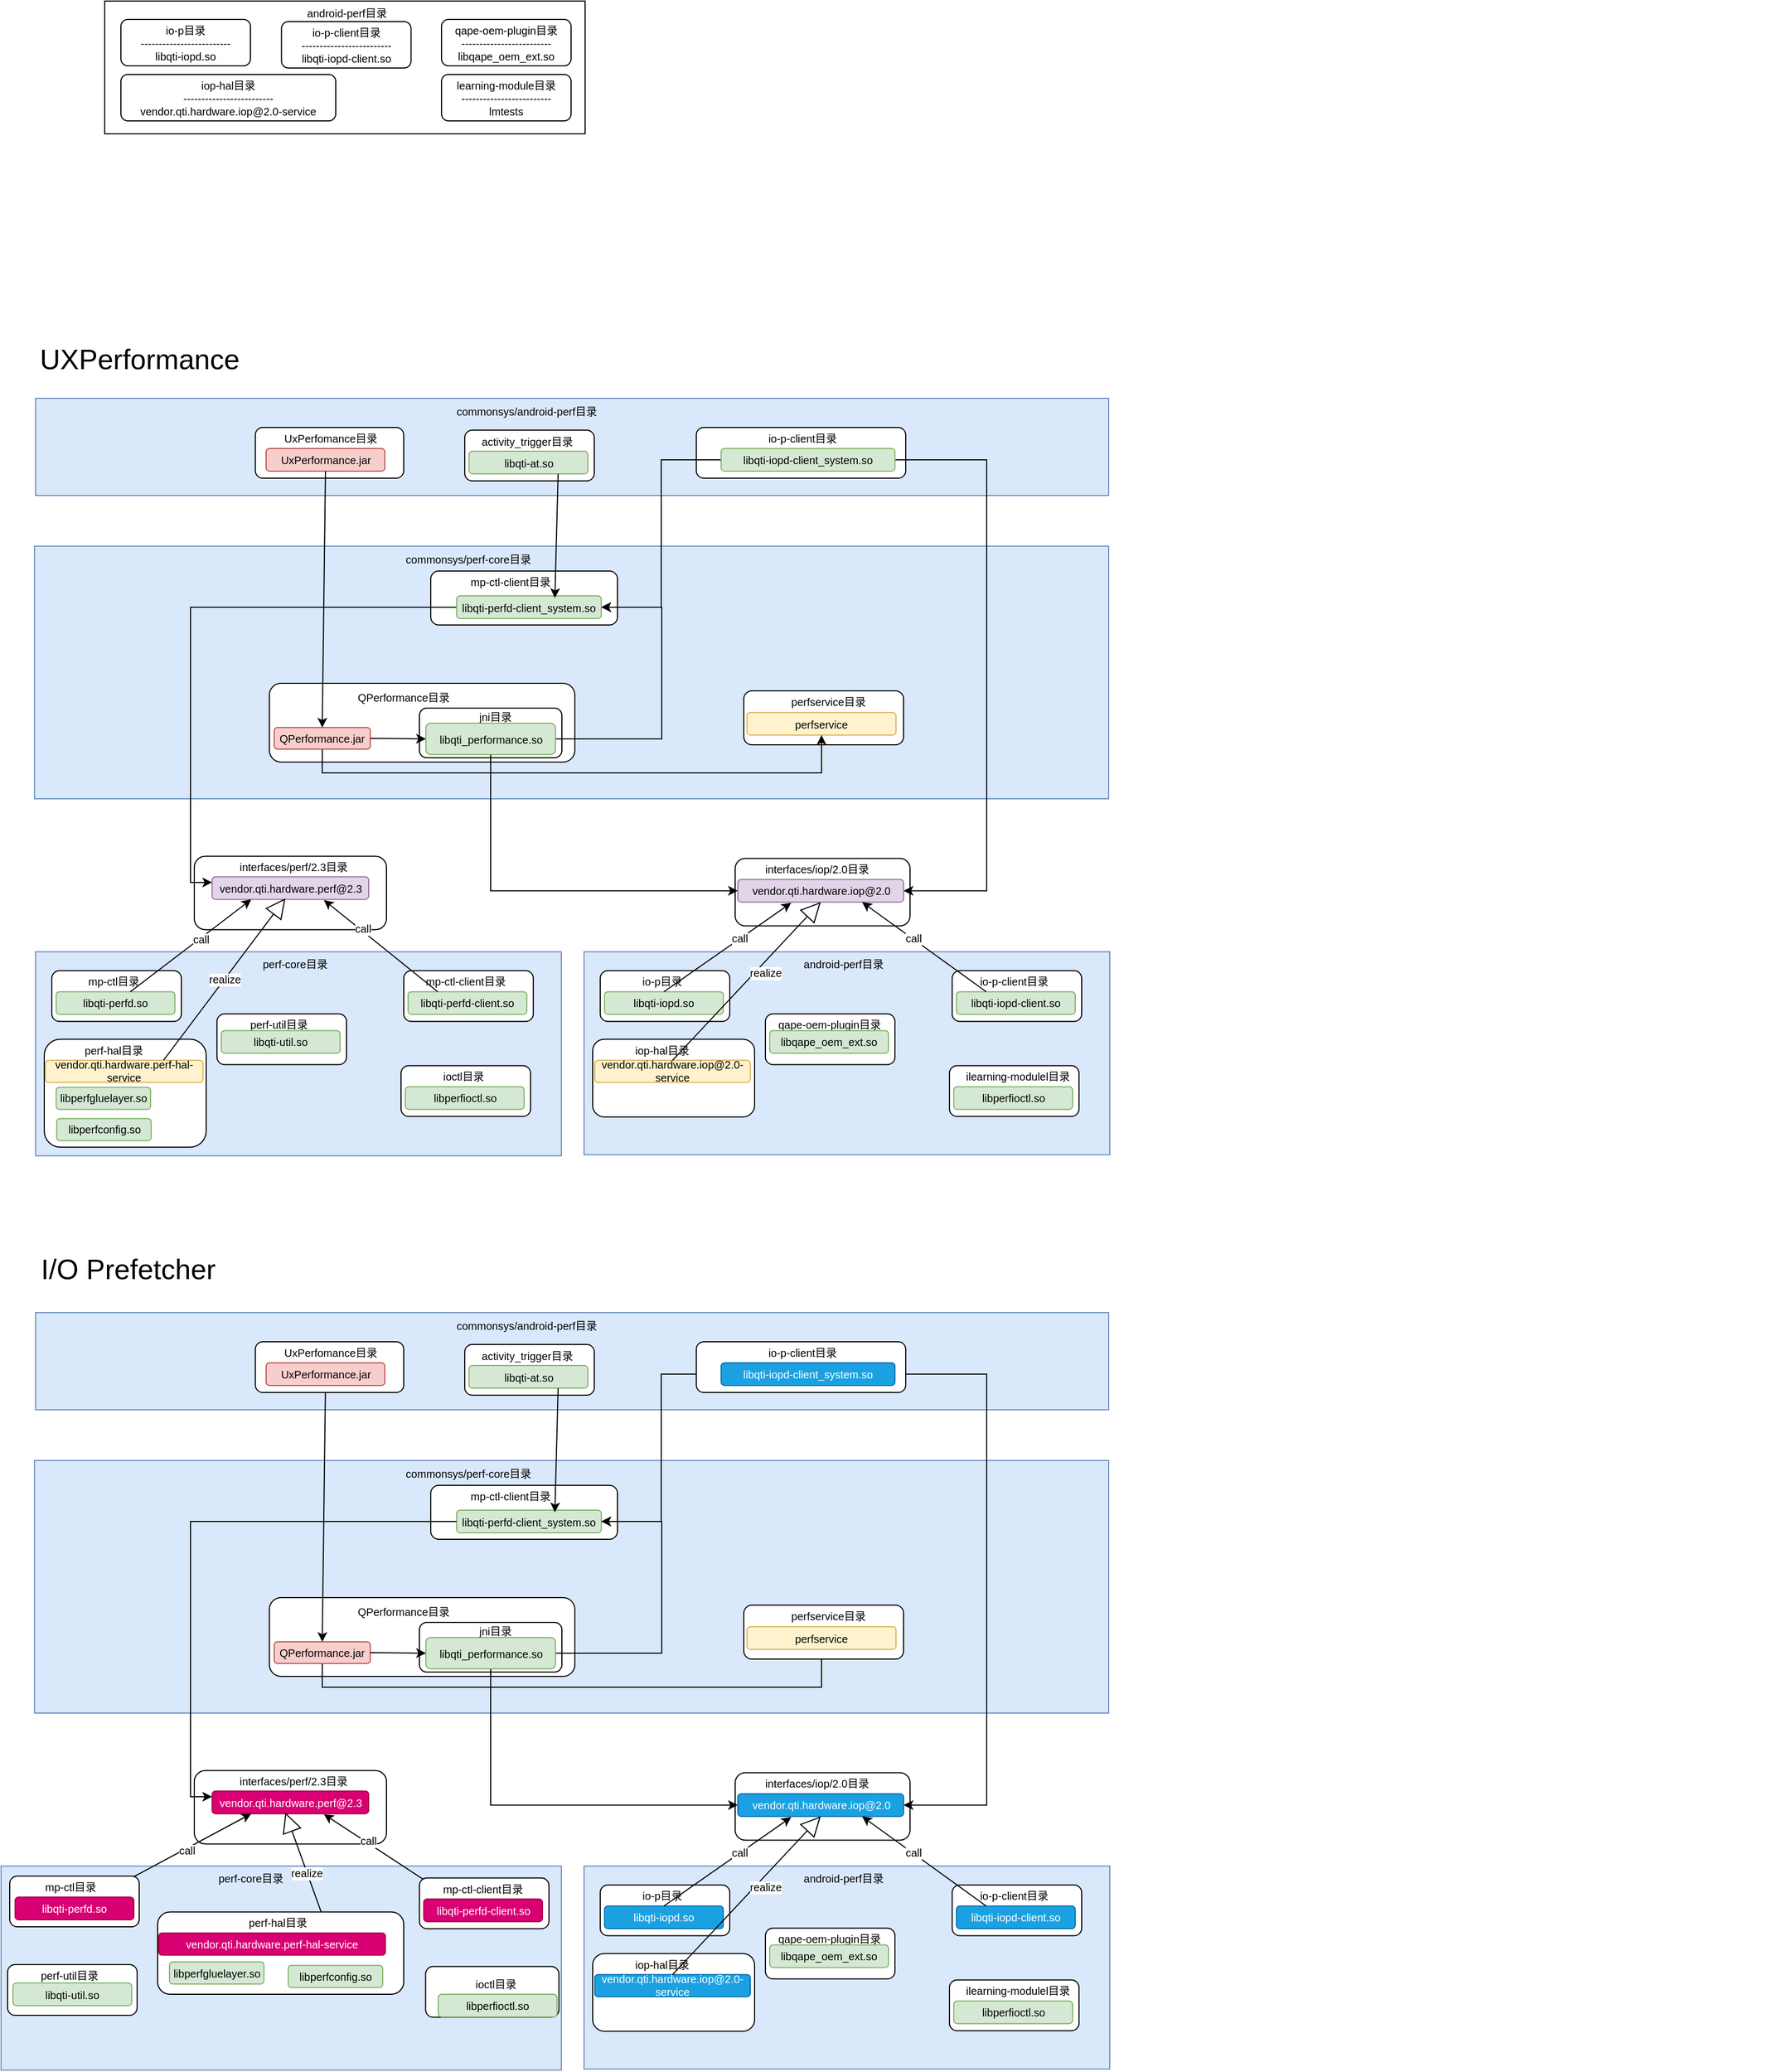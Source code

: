 <mxfile version="21.2.3" type="github">
  <diagram name="第 1 页" id="LOrS9Zu_VuIdK76nyXHI">
    <mxGraphModel dx="1238" dy="1875" grid="0" gridSize="10" guides="1" tooltips="1" connect="1" arrows="1" fold="1" page="1" pageScale="1" pageWidth="827" pageHeight="1169" math="0" shadow="0">
      <root>
        <mxCell id="0" />
        <mxCell id="1" parent="0" />
        <mxCell id="BJxtmZE1OANIkkmbHClj-128" value="" style="group" parent="1" vertex="1" connectable="0">
          <mxGeometry x="51" y="-185" width="1613" height="908" as="geometry" />
        </mxCell>
        <mxCell id="BJxtmZE1OANIkkmbHClj-96" value="" style="rounded=1;whiteSpace=wrap;html=1;fontSize=10;" parent="BJxtmZE1OANIkkmbHClj-128" vertex="1">
          <mxGeometry x="648" y="794.24" width="162" height="62.5" as="geometry" />
        </mxCell>
        <mxCell id="BJxtmZE1OANIkkmbHClj-71" value="" style="rounded=1;whiteSpace=wrap;html=1;fontSize=10;" parent="BJxtmZE1OANIkkmbHClj-128" vertex="1">
          <mxGeometry x="147" y="792.24" width="178" height="68" as="geometry" />
        </mxCell>
        <mxCell id="BJxtmZE1OANIkkmbHClj-29" value="" style="rounded=0;whiteSpace=wrap;html=1;fontSize=10;fillColor=#dae8fc;strokeColor=#6c8ebf;" parent="BJxtmZE1OANIkkmbHClj-128" vertex="1">
          <mxGeometry x="-1" y="505" width="995" height="234" as="geometry" />
        </mxCell>
        <mxCell id="BJxtmZE1OANIkkmbHClj-27" value="" style="rounded=0;whiteSpace=wrap;html=1;fontSize=10;fillColor=#dae8fc;strokeColor=#6c8ebf;" parent="BJxtmZE1OANIkkmbHClj-128" vertex="1">
          <mxGeometry y="368" width="994" height="90" as="geometry" />
        </mxCell>
        <mxCell id="BJxtmZE1OANIkkmbHClj-19" value="" style="rounded=0;whiteSpace=wrap;html=1;fontSize=10;" parent="BJxtmZE1OANIkkmbHClj-128" vertex="1">
          <mxGeometry x="64" width="445" height="123" as="geometry" />
        </mxCell>
        <mxCell id="BJxtmZE1OANIkkmbHClj-12" value="" style="rounded=0;whiteSpace=wrap;html=1;fontSize=10;fillColor=#dae8fc;strokeColor=#6c8ebf;" parent="BJxtmZE1OANIkkmbHClj-128" vertex="1">
          <mxGeometry y="880.74" width="487" height="189" as="geometry" />
        </mxCell>
        <mxCell id="BJxtmZE1OANIkkmbHClj-13" value="perf-core目录" style="text;html=1;strokeColor=none;fillColor=none;align=center;verticalAlign=middle;whiteSpace=wrap;rounded=0;fontSize=10;" parent="BJxtmZE1OANIkkmbHClj-128" vertex="1">
          <mxGeometry x="202" y="876.74" width="77" height="30" as="geometry" />
        </mxCell>
        <mxCell id="BJxtmZE1OANIkkmbHClj-14" value="&lt;div style=&quot;font-size: 10px;&quot;&gt;io-p目录&lt;/div&gt;&lt;div style=&quot;font-size: 10px;&quot;&gt;-------------------------&lt;br style=&quot;font-size: 10px;&quot;&gt;&lt;/div&gt;libqti-iopd.so" style="rounded=1;whiteSpace=wrap;html=1;fontSize=10;" parent="BJxtmZE1OANIkkmbHClj-128" vertex="1">
          <mxGeometry x="79" y="17" width="120" height="43" as="geometry" />
        </mxCell>
        <mxCell id="BJxtmZE1OANIkkmbHClj-15" value="&lt;div style=&quot;font-size: 10px;&quot;&gt;io-p-client目录&lt;/div&gt;&lt;div style=&quot;font-size: 10px;&quot;&gt;-------------------------&lt;br style=&quot;font-size: 10px;&quot;&gt;&lt;/div&gt;libqti-iopd-client.so" style="rounded=1;whiteSpace=wrap;html=1;fontSize=10;" parent="BJxtmZE1OANIkkmbHClj-128" vertex="1">
          <mxGeometry x="227.75" y="19" width="120" height="43" as="geometry" />
        </mxCell>
        <mxCell id="BJxtmZE1OANIkkmbHClj-16" value="&lt;div style=&quot;font-size: 10px;&quot;&gt;iop-hal目录&lt;/div&gt;&lt;div style=&quot;font-size: 10px;&quot;&gt;-------------------------&lt;br style=&quot;font-size: 10px;&quot;&gt;&lt;/div&gt;vendor.qti.hardware.iop@2.0-service" style="rounded=1;whiteSpace=wrap;html=1;fontSize=10;" parent="BJxtmZE1OANIkkmbHClj-128" vertex="1">
          <mxGeometry x="79" y="68" width="199" height="43" as="geometry" />
        </mxCell>
        <mxCell id="BJxtmZE1OANIkkmbHClj-17" value="&lt;div style=&quot;font-size: 10px;&quot;&gt;learning-module目录&lt;/div&gt;&lt;div style=&quot;font-size: 10px;&quot;&gt;-------------------------&lt;br style=&quot;font-size: 10px;&quot;&gt;&lt;/div&gt;lmtests" style="rounded=1;whiteSpace=wrap;html=1;fontSize=10;" parent="BJxtmZE1OANIkkmbHClj-128" vertex="1">
          <mxGeometry x="376" y="68" width="120" height="43" as="geometry" />
        </mxCell>
        <mxCell id="BJxtmZE1OANIkkmbHClj-18" value="&lt;div style=&quot;font-size: 10px;&quot;&gt;qape-oem-plugin目录&lt;/div&gt;&lt;div style=&quot;font-size: 10px;&quot;&gt;-------------------------&lt;br style=&quot;font-size: 10px;&quot;&gt;&lt;/div&gt;libqape_oem_ext.so" style="rounded=1;whiteSpace=wrap;html=1;fontSize=10;" parent="BJxtmZE1OANIkkmbHClj-128" vertex="1">
          <mxGeometry x="376" y="17" width="120" height="43" as="geometry" />
        </mxCell>
        <mxCell id="BJxtmZE1OANIkkmbHClj-20" value="android-perf目录" style="text;html=1;strokeColor=none;fillColor=none;align=center;verticalAlign=middle;whiteSpace=wrap;rounded=0;fontSize=10;" parent="BJxtmZE1OANIkkmbHClj-128" vertex="1">
          <mxGeometry x="241.5" width="92.5" height="21" as="geometry" />
        </mxCell>
        <mxCell id="BJxtmZE1OANIkkmbHClj-23" value="" style="rounded=1;whiteSpace=wrap;html=1;fontSize=10;" parent="BJxtmZE1OANIkkmbHClj-128" vertex="1">
          <mxGeometry x="397.5" y="397.5" width="120" height="47" as="geometry" />
        </mxCell>
        <mxCell id="BJxtmZE1OANIkkmbHClj-28" value="commonsys/android-perf目录" style="text;html=1;strokeColor=none;fillColor=none;align=center;verticalAlign=middle;whiteSpace=wrap;rounded=0;fontSize=10;" parent="BJxtmZE1OANIkkmbHClj-128" vertex="1">
          <mxGeometry x="371" y="365" width="168" height="30" as="geometry" />
        </mxCell>
        <mxCell id="BJxtmZE1OANIkkmbHClj-30" value="&lt;div style=&quot;font-size: 10px;&quot;&gt;&lt;br style=&quot;font-size: 10px;&quot;&gt;&lt;/div&gt;" style="rounded=1;whiteSpace=wrap;html=1;fontSize=10;" parent="BJxtmZE1OANIkkmbHClj-128" vertex="1">
          <mxGeometry x="366" y="528" width="173" height="50" as="geometry" />
        </mxCell>
        <mxCell id="BJxtmZE1OANIkkmbHClj-31" value="" style="rounded=1;whiteSpace=wrap;html=1;fontSize=10;" parent="BJxtmZE1OANIkkmbHClj-128" vertex="1">
          <mxGeometry x="656" y="639" width="148" height="50" as="geometry" />
        </mxCell>
        <mxCell id="BJxtmZE1OANIkkmbHClj-32" value="" style="rounded=1;whiteSpace=wrap;html=1;fontSize=10;" parent="BJxtmZE1OANIkkmbHClj-128" vertex="1">
          <mxGeometry x="216.5" y="632" width="283" height="73" as="geometry" />
        </mxCell>
        <mxCell id="BJxtmZE1OANIkkmbHClj-33" value="commonsys/perf-core目录" style="text;html=1;strokeColor=none;fillColor=none;align=center;verticalAlign=middle;whiteSpace=wrap;rounded=0;fontSize=10;" parent="BJxtmZE1OANIkkmbHClj-128" vertex="1">
          <mxGeometry x="317" y="502" width="168" height="30" as="geometry" />
        </mxCell>
        <mxCell id="BJxtmZE1OANIkkmbHClj-34" value="&lt;div style=&quot;font-size: 10px;&quot;&gt;QPerformance目录&lt;/div&gt;" style="text;html=1;strokeColor=none;fillColor=none;align=center;verticalAlign=middle;whiteSpace=wrap;rounded=0;fontSize=10;" parent="BJxtmZE1OANIkkmbHClj-128" vertex="1">
          <mxGeometry x="295.5" y="629" width="90" height="32" as="geometry" />
        </mxCell>
        <mxCell id="gRm9niKjADu2uUC6J8cT-8" style="edgeStyle=orthogonalEdgeStyle;rounded=0;orthogonalLoop=1;jettySize=auto;html=1;entryX=0;entryY=0.25;entryDx=0;entryDy=0;" parent="BJxtmZE1OANIkkmbHClj-128" source="BJxtmZE1OANIkkmbHClj-37" target="BJxtmZE1OANIkkmbHClj-73" edge="1">
          <mxGeometry relative="1" as="geometry" />
        </mxCell>
        <mxCell id="BJxtmZE1OANIkkmbHClj-37" value="libqti-perfd-client_system.so" style="rounded=1;whiteSpace=wrap;html=1;fontSize=10;fillColor=#d5e8d4;strokeColor=#82b366;" parent="BJxtmZE1OANIkkmbHClj-128" vertex="1">
          <mxGeometry x="390" y="551" width="134" height="21" as="geometry" />
        </mxCell>
        <mxCell id="BJxtmZE1OANIkkmbHClj-38" value="mp-ctl-client目录" style="text;html=1;strokeColor=none;fillColor=none;align=center;verticalAlign=middle;whiteSpace=wrap;rounded=0;fontSize=10;" parent="BJxtmZE1OANIkkmbHClj-128" vertex="1">
          <mxGeometry x="399" y="523" width="82" height="30" as="geometry" />
        </mxCell>
        <mxCell id="BJxtmZE1OANIkkmbHClj-39" value="perfservice目录" style="text;html=1;strokeColor=none;fillColor=none;align=center;verticalAlign=middle;whiteSpace=wrap;rounded=0;fontSize=10;" parent="BJxtmZE1OANIkkmbHClj-128" vertex="1">
          <mxGeometry x="697" y="634" width="74.5" height="30" as="geometry" />
        </mxCell>
        <mxCell id="BJxtmZE1OANIkkmbHClj-42" value="perfservice" style="rounded=1;whiteSpace=wrap;html=1;fontSize=10;fillColor=#fff2cc;strokeColor=#d6b656;" parent="BJxtmZE1OANIkkmbHClj-128" vertex="1">
          <mxGeometry x="659" y="659" width="138" height="21" as="geometry" />
        </mxCell>
        <mxCell id="BJxtmZE1OANIkkmbHClj-127" style="edgeStyle=orthogonalEdgeStyle;rounded=0;orthogonalLoop=1;jettySize=auto;html=1;entryX=0.5;entryY=1;entryDx=0;entryDy=0;fontSize=10;exitX=0.5;exitY=1;exitDx=0;exitDy=0;" parent="BJxtmZE1OANIkkmbHClj-128" source="BJxtmZE1OANIkkmbHClj-43" target="BJxtmZE1OANIkkmbHClj-42" edge="1">
          <mxGeometry relative="1" as="geometry">
            <Array as="points">
              <mxPoint x="266" y="715" />
              <mxPoint x="728" y="715" />
            </Array>
          </mxGeometry>
        </mxCell>
        <mxCell id="BJxtmZE1OANIkkmbHClj-43" value="QPerformance.jar" style="rounded=1;whiteSpace=wrap;html=1;fontSize=10;fillColor=#f8cecc;strokeColor=#b85450;" parent="BJxtmZE1OANIkkmbHClj-128" vertex="1">
          <mxGeometry x="221" y="673" width="89" height="20" as="geometry" />
        </mxCell>
        <mxCell id="BJxtmZE1OANIkkmbHClj-45" value="&lt;div style=&quot;font-size: 10px;&quot;&gt;activity_trigger目录&lt;/div&gt;" style="text;html=1;strokeColor=none;fillColor=none;align=center;verticalAlign=middle;whiteSpace=wrap;rounded=0;fontSize=10;" parent="BJxtmZE1OANIkkmbHClj-128" vertex="1">
          <mxGeometry x="410.5" y="392.5" width="89" height="30" as="geometry" />
        </mxCell>
        <mxCell id="BJxtmZE1OANIkkmbHClj-47" value="libqti-at.so" style="rounded=1;whiteSpace=wrap;html=1;fontSize=10;fillColor=#d5e8d4;strokeColor=#82b366;" parent="BJxtmZE1OANIkkmbHClj-128" vertex="1">
          <mxGeometry x="401.5" y="417" width="110" height="21" as="geometry" />
        </mxCell>
        <mxCell id="BJxtmZE1OANIkkmbHClj-49" value="" style="rounded=1;whiteSpace=wrap;html=1;fontSize=10;" parent="BJxtmZE1OANIkkmbHClj-128" vertex="1">
          <mxGeometry x="612" y="395" width="194" height="47" as="geometry" />
        </mxCell>
        <mxCell id="BJxtmZE1OANIkkmbHClj-50" value="&lt;div style=&quot;font-size: 10px;&quot;&gt;&lt;div style=&quot;font-size: 10px;&quot;&gt;io-p-client目录&lt;/div&gt;&lt;/div&gt;" style="text;html=1;strokeColor=none;fillColor=none;align=center;verticalAlign=middle;whiteSpace=wrap;rounded=0;fontSize=10;" parent="BJxtmZE1OANIkkmbHClj-128" vertex="1">
          <mxGeometry x="666" y="390" width="89" height="30" as="geometry" />
        </mxCell>
        <mxCell id="gRm9niKjADu2uUC6J8cT-3" style="edgeStyle=orthogonalEdgeStyle;rounded=0;orthogonalLoop=1;jettySize=auto;html=1;entryX=1;entryY=0.5;entryDx=0;entryDy=0;exitX=1;exitY=0.5;exitDx=0;exitDy=0;" parent="BJxtmZE1OANIkkmbHClj-128" source="BJxtmZE1OANIkkmbHClj-51" target="BJxtmZE1OANIkkmbHClj-98" edge="1">
          <mxGeometry relative="1" as="geometry">
            <Array as="points">
              <mxPoint x="881" y="425" />
              <mxPoint x="881" y="824" />
            </Array>
          </mxGeometry>
        </mxCell>
        <mxCell id="gRm9niKjADu2uUC6J8cT-6" style="edgeStyle=orthogonalEdgeStyle;rounded=0;orthogonalLoop=1;jettySize=auto;html=1;entryX=1;entryY=0.5;entryDx=0;entryDy=0;" parent="BJxtmZE1OANIkkmbHClj-128" source="BJxtmZE1OANIkkmbHClj-51" target="BJxtmZE1OANIkkmbHClj-37" edge="1">
          <mxGeometry relative="1" as="geometry" />
        </mxCell>
        <mxCell id="BJxtmZE1OANIkkmbHClj-51" value="libqti-iopd-client_system.so" style="rounded=1;whiteSpace=wrap;html=1;fontSize=10;fillColor=#d5e8d4;strokeColor=#82b366;" parent="BJxtmZE1OANIkkmbHClj-128" vertex="1">
          <mxGeometry x="635" y="414.5" width="161" height="21" as="geometry" />
        </mxCell>
        <mxCell id="BJxtmZE1OANIkkmbHClj-52" value="" style="rounded=1;whiteSpace=wrap;html=1;fontSize=10;" parent="BJxtmZE1OANIkkmbHClj-128" vertex="1">
          <mxGeometry x="203.5" y="395" width="137.5" height="47" as="geometry" />
        </mxCell>
        <mxCell id="BJxtmZE1OANIkkmbHClj-53" value="&lt;div style=&quot;font-size: 10px;&quot;&gt;&lt;div style=&quot;font-size: 10px;&quot;&gt;UxPerfomance目录&lt;/div&gt;&lt;/div&gt;" style="text;html=1;strokeColor=none;fillColor=none;align=center;verticalAlign=middle;whiteSpace=wrap;rounded=0;fontSize=10;" parent="BJxtmZE1OANIkkmbHClj-128" vertex="1">
          <mxGeometry x="216.5" y="390" width="112.5" height="30" as="geometry" />
        </mxCell>
        <mxCell id="BJxtmZE1OANIkkmbHClj-54" value="UxPerformance.jar" style="rounded=1;whiteSpace=wrap;html=1;fontSize=10;fillColor=#f8cecc;strokeColor=#b85450;" parent="BJxtmZE1OANIkkmbHClj-128" vertex="1">
          <mxGeometry x="213.5" y="414.5" width="110" height="21" as="geometry" />
        </mxCell>
        <mxCell id="BJxtmZE1OANIkkmbHClj-55" value="" style="rounded=1;whiteSpace=wrap;html=1;fontSize=10;" parent="BJxtmZE1OANIkkmbHClj-128" vertex="1">
          <mxGeometry x="15" y="898.24" width="120" height="47" as="geometry" />
        </mxCell>
        <mxCell id="BJxtmZE1OANIkkmbHClj-56" value="&lt;div style=&quot;font-size: 10px;&quot;&gt;&lt;div style=&quot;font-size: 10px;&quot;&gt;mp-ctl目录&lt;/div&gt;&lt;/div&gt;" style="text;html=1;strokeColor=none;fillColor=none;align=center;verticalAlign=middle;whiteSpace=wrap;rounded=0;fontSize=10;" parent="BJxtmZE1OANIkkmbHClj-128" vertex="1">
          <mxGeometry x="28" y="893.24" width="89" height="30" as="geometry" />
        </mxCell>
        <mxCell id="BJxtmZE1OANIkkmbHClj-57" value="&lt;div style=&quot;font-size: 10px;&quot;&gt;libqti-perfd.so&lt;/div&gt;" style="rounded=1;whiteSpace=wrap;html=1;fontSize=10;fillColor=#d5e8d4;strokeColor=#82b366;" parent="BJxtmZE1OANIkkmbHClj-128" vertex="1">
          <mxGeometry x="19" y="917.74" width="110" height="21" as="geometry" />
        </mxCell>
        <mxCell id="BJxtmZE1OANIkkmbHClj-58" value="" style="rounded=1;whiteSpace=wrap;html=1;fontSize=10;" parent="BJxtmZE1OANIkkmbHClj-128" vertex="1">
          <mxGeometry x="338.5" y="986.24" width="120" height="47" as="geometry" />
        </mxCell>
        <mxCell id="BJxtmZE1OANIkkmbHClj-59" value="&lt;div style=&quot;font-size: 10px;&quot;&gt;&lt;div style=&quot;font-size: 10px;&quot;&gt;ioctl目录&lt;/div&gt;&lt;/div&gt;" style="text;html=1;strokeColor=none;fillColor=none;align=center;verticalAlign=middle;whiteSpace=wrap;rounded=0;fontSize=10;" parent="BJxtmZE1OANIkkmbHClj-128" vertex="1">
          <mxGeometry x="351.5" y="981.24" width="89" height="30" as="geometry" />
        </mxCell>
        <mxCell id="BJxtmZE1OANIkkmbHClj-60" value="libperfioctl.so" style="rounded=1;whiteSpace=wrap;html=1;fontSize=10;fillColor=#d5e8d4;strokeColor=#82b366;" parent="BJxtmZE1OANIkkmbHClj-128" vertex="1">
          <mxGeometry x="342.5" y="1005.74" width="110" height="21" as="geometry" />
        </mxCell>
        <mxCell id="BJxtmZE1OANIkkmbHClj-61" value="" style="rounded=1;whiteSpace=wrap;html=1;fontSize=10;" parent="BJxtmZE1OANIkkmbHClj-128" vertex="1">
          <mxGeometry x="8" y="961.74" width="150" height="100" as="geometry" />
        </mxCell>
        <mxCell id="BJxtmZE1OANIkkmbHClj-62" value="&lt;div style=&quot;font-size: 10px;&quot;&gt;perf-hal目录&lt;/div&gt;" style="text;html=1;strokeColor=none;fillColor=none;align=center;verticalAlign=middle;whiteSpace=wrap;rounded=0;fontSize=10;" parent="BJxtmZE1OANIkkmbHClj-128" vertex="1">
          <mxGeometry x="28" y="956.74" width="89" height="30" as="geometry" />
        </mxCell>
        <mxCell id="BJxtmZE1OANIkkmbHClj-63" value="&lt;div style=&quot;font-size: 10px;&quot;&gt;libperfgluelayer.so&lt;/div&gt;" style="rounded=1;whiteSpace=wrap;html=1;fontSize=10;fillColor=#d5e8d4;strokeColor=#82b366;" parent="BJxtmZE1OANIkkmbHClj-128" vertex="1">
          <mxGeometry x="19" y="1006.24" width="87.5" height="20.5" as="geometry" />
        </mxCell>
        <mxCell id="BJxtmZE1OANIkkmbHClj-64" value="" style="rounded=1;whiteSpace=wrap;html=1;fontSize=10;" parent="BJxtmZE1OANIkkmbHClj-128" vertex="1">
          <mxGeometry x="168" y="938.24" width="120" height="47" as="geometry" />
        </mxCell>
        <mxCell id="BJxtmZE1OANIkkmbHClj-65" value="&lt;div style=&quot;font-size: 10px;&quot;&gt;perf-util目录&lt;/div&gt;" style="text;html=1;strokeColor=none;fillColor=none;align=center;verticalAlign=middle;whiteSpace=wrap;rounded=0;fontSize=10;" parent="BJxtmZE1OANIkkmbHClj-128" vertex="1">
          <mxGeometry x="181" y="933.24" width="89" height="30" as="geometry" />
        </mxCell>
        <mxCell id="BJxtmZE1OANIkkmbHClj-66" value="libqti-util.so" style="rounded=1;whiteSpace=wrap;html=1;fontSize=10;fillColor=#d5e8d4;strokeColor=#82b366;" parent="BJxtmZE1OANIkkmbHClj-128" vertex="1">
          <mxGeometry x="172" y="953.74" width="110" height="21" as="geometry" />
        </mxCell>
        <mxCell id="BJxtmZE1OANIkkmbHClj-67" value="" style="rounded=1;whiteSpace=wrap;html=1;fontSize=10;" parent="BJxtmZE1OANIkkmbHClj-128" vertex="1">
          <mxGeometry x="341" y="898.24" width="120" height="47" as="geometry" />
        </mxCell>
        <mxCell id="BJxtmZE1OANIkkmbHClj-68" value="&lt;div style=&quot;font-size: 10px;&quot;&gt;mp-ctl-client目录&lt;/div&gt;" style="text;html=1;strokeColor=none;fillColor=none;align=center;verticalAlign=middle;whiteSpace=wrap;rounded=0;fontSize=10;" parent="BJxtmZE1OANIkkmbHClj-128" vertex="1">
          <mxGeometry x="354" y="893.24" width="89" height="30" as="geometry" />
        </mxCell>
        <mxCell id="BJxtmZE1OANIkkmbHClj-69" value="&lt;div style=&quot;font-size: 10px;&quot;&gt;libqti-perfd-client.so&lt;/div&gt;" style="rounded=1;whiteSpace=wrap;html=1;fontSize=10;fillColor=#d5e8d4;strokeColor=#82b366;" parent="BJxtmZE1OANIkkmbHClj-128" vertex="1">
          <mxGeometry x="345" y="917.74" width="110" height="21" as="geometry" />
        </mxCell>
        <mxCell id="BJxtmZE1OANIkkmbHClj-70" value="libperfconfig.so" style="rounded=1;whiteSpace=wrap;html=1;fontSize=10;fillColor=#d5e8d4;strokeColor=#82b366;" parent="BJxtmZE1OANIkkmbHClj-128" vertex="1">
          <mxGeometry x="19.5" y="1035.24" width="87.5" height="20.5" as="geometry" />
        </mxCell>
        <mxCell id="BJxtmZE1OANIkkmbHClj-72" value="&lt;div style=&quot;font-size: 10px;&quot;&gt;interfaces/perf/2.3目录&lt;/div&gt;" style="text;html=1;strokeColor=none;fillColor=none;align=center;verticalAlign=middle;whiteSpace=wrap;rounded=0;fontSize=10;" parent="BJxtmZE1OANIkkmbHClj-128" vertex="1">
          <mxGeometry x="174" y="786.74" width="130" height="30" as="geometry" />
        </mxCell>
        <mxCell id="BJxtmZE1OANIkkmbHClj-73" value="vendor.qti.hardware.perf@2.3" style="rounded=1;whiteSpace=wrap;html=1;fontSize=10;fillColor=#e1d5e7;strokeColor=#9673a6;" parent="BJxtmZE1OANIkkmbHClj-128" vertex="1">
          <mxGeometry x="163.5" y="811.24" width="145" height="21" as="geometry" />
        </mxCell>
        <mxCell id="BJxtmZE1OANIkkmbHClj-74" value="" style="endArrow=classic;html=1;rounded=0;fontSize=10;entryX=0.25;entryY=1;entryDx=0;entryDy=0;" parent="BJxtmZE1OANIkkmbHClj-128" source="BJxtmZE1OANIkkmbHClj-57" target="BJxtmZE1OANIkkmbHClj-73" edge="1">
          <mxGeometry width="50" height="50" relative="1" as="geometry">
            <mxPoint x="40" y="840.74" as="sourcePoint" />
            <mxPoint x="90" y="790.74" as="targetPoint" />
          </mxGeometry>
        </mxCell>
        <mxCell id="BJxtmZE1OANIkkmbHClj-126" value="call" style="edgeLabel;html=1;align=center;verticalAlign=middle;resizable=0;points=[];fontSize=10;" parent="BJxtmZE1OANIkkmbHClj-74" vertex="1" connectable="0">
          <mxGeometry x="0.158" y="-1" relative="1" as="geometry">
            <mxPoint as="offset" />
          </mxGeometry>
        </mxCell>
        <mxCell id="BJxtmZE1OANIkkmbHClj-77" value="" style="endArrow=classic;html=1;rounded=0;fontSize=10;exitX=0.25;exitY=0;exitDx=0;exitDy=0;entryX=0.714;entryY=1.024;entryDx=0;entryDy=0;entryPerimeter=0;" parent="BJxtmZE1OANIkkmbHClj-128" source="BJxtmZE1OANIkkmbHClj-69" target="BJxtmZE1OANIkkmbHClj-73" edge="1">
          <mxGeometry width="50" height="50" relative="1" as="geometry">
            <mxPoint x="531" y="849.74" as="sourcePoint" />
            <mxPoint x="581" y="799.74" as="targetPoint" />
          </mxGeometry>
        </mxCell>
        <mxCell id="BJxtmZE1OANIkkmbHClj-125" value="call" style="edgeLabel;html=1;align=center;verticalAlign=middle;resizable=0;points=[];fontSize=10;" parent="BJxtmZE1OANIkkmbHClj-77" vertex="1" connectable="0">
          <mxGeometry x="0.346" y="-2" relative="1" as="geometry">
            <mxPoint as="offset" />
          </mxGeometry>
        </mxCell>
        <mxCell id="BJxtmZE1OANIkkmbHClj-78" value="" style="rounded=0;whiteSpace=wrap;html=1;fontSize=10;fillColor=#dae8fc;strokeColor=#6c8ebf;" parent="BJxtmZE1OANIkkmbHClj-128" vertex="1">
          <mxGeometry x="508" y="880.74" width="487" height="188" as="geometry" />
        </mxCell>
        <mxCell id="BJxtmZE1OANIkkmbHClj-79" value="android-perf目录" style="text;html=1;strokeColor=none;fillColor=none;align=center;verticalAlign=middle;whiteSpace=wrap;rounded=0;fontSize=10;" parent="BJxtmZE1OANIkkmbHClj-128" vertex="1">
          <mxGeometry x="710" y="876.74" width="77" height="30" as="geometry" />
        </mxCell>
        <mxCell id="BJxtmZE1OANIkkmbHClj-80" value="" style="rounded=1;whiteSpace=wrap;html=1;fontSize=10;" parent="BJxtmZE1OANIkkmbHClj-128" vertex="1">
          <mxGeometry x="523" y="898.24" width="120" height="47" as="geometry" />
        </mxCell>
        <mxCell id="BJxtmZE1OANIkkmbHClj-81" value="&lt;div style=&quot;font-size: 10px;&quot;&gt;&lt;div style=&quot;font-size: 10px;&quot;&gt;io-p目录&lt;/div&gt;&lt;/div&gt;" style="text;html=1;strokeColor=none;fillColor=none;align=center;verticalAlign=middle;whiteSpace=wrap;rounded=0;fontSize=10;" parent="BJxtmZE1OANIkkmbHClj-128" vertex="1">
          <mxGeometry x="536" y="893.24" width="89" height="30" as="geometry" />
        </mxCell>
        <mxCell id="BJxtmZE1OANIkkmbHClj-82" value="libqti-iopd.so" style="rounded=1;whiteSpace=wrap;html=1;fontSize=10;fillColor=#d5e8d4;strokeColor=#82b366;" parent="BJxtmZE1OANIkkmbHClj-128" vertex="1">
          <mxGeometry x="527" y="917.74" width="110" height="21" as="geometry" />
        </mxCell>
        <mxCell id="BJxtmZE1OANIkkmbHClj-83" value="" style="rounded=1;whiteSpace=wrap;html=1;fontSize=10;" parent="BJxtmZE1OANIkkmbHClj-128" vertex="1">
          <mxGeometry x="846.5" y="986.24" width="120" height="47" as="geometry" />
        </mxCell>
        <mxCell id="BJxtmZE1OANIkkmbHClj-84" value="&lt;div style=&quot;font-size: 10px;&quot;&gt;&lt;div style=&quot;font-size: 10px;&quot;&gt;ilearning-modulel目录&lt;/div&gt;&lt;/div&gt;" style="text;html=1;strokeColor=none;fillColor=none;align=center;verticalAlign=middle;whiteSpace=wrap;rounded=0;fontSize=10;" parent="BJxtmZE1OANIkkmbHClj-128" vertex="1">
          <mxGeometry x="859.5" y="981.24" width="99.5" height="30" as="geometry" />
        </mxCell>
        <mxCell id="BJxtmZE1OANIkkmbHClj-85" value="libperfioctl.so" style="rounded=1;whiteSpace=wrap;html=1;fontSize=10;fillColor=#d5e8d4;strokeColor=#82b366;" parent="BJxtmZE1OANIkkmbHClj-128" vertex="1">
          <mxGeometry x="850.5" y="1005.74" width="110" height="21" as="geometry" />
        </mxCell>
        <mxCell id="BJxtmZE1OANIkkmbHClj-86" value="" style="rounded=1;whiteSpace=wrap;html=1;fontSize=10;" parent="BJxtmZE1OANIkkmbHClj-128" vertex="1">
          <mxGeometry x="516" y="961.74" width="150" height="72" as="geometry" />
        </mxCell>
        <mxCell id="BJxtmZE1OANIkkmbHClj-87" value="&lt;div style=&quot;font-size: 10px;&quot;&gt;iop-hal目录&lt;/div&gt;" style="text;html=1;strokeColor=none;fillColor=none;align=center;verticalAlign=middle;whiteSpace=wrap;rounded=0;fontSize=10;" parent="BJxtmZE1OANIkkmbHClj-128" vertex="1">
          <mxGeometry x="536" y="956.74" width="89" height="30" as="geometry" />
        </mxCell>
        <mxCell id="BJxtmZE1OANIkkmbHClj-88" value="vendor.qti.hardware.iop@2.0-service" style="rounded=1;whiteSpace=wrap;html=1;fontSize=10;fillColor=#fff2cc;strokeColor=#d6b656;" parent="BJxtmZE1OANIkkmbHClj-128" vertex="1">
          <mxGeometry x="518" y="981.24" width="144" height="20.5" as="geometry" />
        </mxCell>
        <mxCell id="BJxtmZE1OANIkkmbHClj-89" value="" style="rounded=1;whiteSpace=wrap;html=1;fontSize=10;" parent="BJxtmZE1OANIkkmbHClj-128" vertex="1">
          <mxGeometry x="676" y="938.24" width="120" height="47" as="geometry" />
        </mxCell>
        <mxCell id="BJxtmZE1OANIkkmbHClj-90" value="&lt;div style=&quot;font-size: 10px;&quot;&gt;qape-oem-plugin目录&lt;/div&gt;" style="text;html=1;strokeColor=none;fillColor=none;align=center;verticalAlign=middle;whiteSpace=wrap;rounded=0;fontSize=10;" parent="BJxtmZE1OANIkkmbHClj-128" vertex="1">
          <mxGeometry x="684" y="933.24" width="103" height="30" as="geometry" />
        </mxCell>
        <mxCell id="BJxtmZE1OANIkkmbHClj-91" value="libqape_oem_ext.so" style="rounded=1;whiteSpace=wrap;html=1;fontSize=10;fillColor=#d5e8d4;strokeColor=#82b366;" parent="BJxtmZE1OANIkkmbHClj-128" vertex="1">
          <mxGeometry x="680" y="953.74" width="110" height="21" as="geometry" />
        </mxCell>
        <mxCell id="BJxtmZE1OANIkkmbHClj-92" value="" style="rounded=1;whiteSpace=wrap;html=1;fontSize=10;" parent="BJxtmZE1OANIkkmbHClj-128" vertex="1">
          <mxGeometry x="849" y="898.24" width="120" height="47" as="geometry" />
        </mxCell>
        <mxCell id="BJxtmZE1OANIkkmbHClj-93" value="&lt;div style=&quot;font-size: 10px;&quot;&gt;io-p-client目录&lt;/div&gt;" style="text;html=1;strokeColor=none;fillColor=none;align=center;verticalAlign=middle;whiteSpace=wrap;rounded=0;fontSize=10;" parent="BJxtmZE1OANIkkmbHClj-128" vertex="1">
          <mxGeometry x="862" y="893.24" width="89" height="30" as="geometry" />
        </mxCell>
        <mxCell id="BJxtmZE1OANIkkmbHClj-94" value="libqti-iopd-client.so" style="rounded=1;whiteSpace=wrap;html=1;fontSize=10;fillColor=#d5e8d4;strokeColor=#82b366;" parent="BJxtmZE1OANIkkmbHClj-128" vertex="1">
          <mxGeometry x="853" y="917.74" width="110" height="21" as="geometry" />
        </mxCell>
        <mxCell id="BJxtmZE1OANIkkmbHClj-97" value="&lt;div style=&quot;font-size: 10px;&quot;&gt;interfaces/iop/2.0目录&lt;/div&gt;" style="text;html=1;strokeColor=none;fillColor=none;align=center;verticalAlign=middle;whiteSpace=wrap;rounded=0;fontSize=10;" parent="BJxtmZE1OANIkkmbHClj-128" vertex="1">
          <mxGeometry x="661" y="789.24" width="126" height="30" as="geometry" />
        </mxCell>
        <mxCell id="BJxtmZE1OANIkkmbHClj-98" value="vendor.qti.hardware.iop@2.0" style="rounded=1;whiteSpace=wrap;html=1;fontSize=10;fillColor=#e1d5e7;strokeColor=#9673a6;" parent="BJxtmZE1OANIkkmbHClj-128" vertex="1">
          <mxGeometry x="650.5" y="813.74" width="153.5" height="21" as="geometry" />
        </mxCell>
        <mxCell id="BJxtmZE1OANIkkmbHClj-99" value="" style="endArrow=classic;html=1;rounded=0;fontSize=10;exitX=0.5;exitY=0;exitDx=0;exitDy=0;entryX=0.322;entryY=1.032;entryDx=0;entryDy=0;entryPerimeter=0;" parent="BJxtmZE1OANIkkmbHClj-128" source="BJxtmZE1OANIkkmbHClj-82" target="BJxtmZE1OANIkkmbHClj-98" edge="1">
          <mxGeometry width="50" height="50" relative="1" as="geometry">
            <mxPoint x="542" y="831.74" as="sourcePoint" />
            <mxPoint x="592" y="781.74" as="targetPoint" />
          </mxGeometry>
        </mxCell>
        <mxCell id="BJxtmZE1OANIkkmbHClj-124" value="call" style="edgeLabel;html=1;align=center;verticalAlign=middle;resizable=0;points=[];fontSize=10;" parent="BJxtmZE1OANIkkmbHClj-99" vertex="1" connectable="0">
          <mxGeometry x="0.187" y="1" relative="1" as="geometry">
            <mxPoint as="offset" />
          </mxGeometry>
        </mxCell>
        <mxCell id="BJxtmZE1OANIkkmbHClj-100" value="" style="endArrow=classic;html=1;rounded=0;fontSize=10;exitX=0.25;exitY=0;exitDx=0;exitDy=0;entryX=0.75;entryY=1;entryDx=0;entryDy=0;" parent="BJxtmZE1OANIkkmbHClj-128" source="BJxtmZE1OANIkkmbHClj-94" target="BJxtmZE1OANIkkmbHClj-98" edge="1">
          <mxGeometry width="50" height="50" relative="1" as="geometry">
            <mxPoint x="949" y="835.74" as="sourcePoint" />
            <mxPoint x="999" y="785.74" as="targetPoint" />
          </mxGeometry>
        </mxCell>
        <mxCell id="BJxtmZE1OANIkkmbHClj-123" value="call" style="edgeLabel;html=1;align=center;verticalAlign=middle;resizable=0;points=[];fontSize=10;" parent="BJxtmZE1OANIkkmbHClj-100" vertex="1" connectable="0">
          <mxGeometry x="0.195" y="-1" relative="1" as="geometry">
            <mxPoint as="offset" />
          </mxGeometry>
        </mxCell>
        <mxCell id="BJxtmZE1OANIkkmbHClj-102" value="vendor.qti.hardware.perf-hal-service" style="rounded=1;whiteSpace=wrap;html=1;fontSize=10;fillColor=#fff2cc;strokeColor=#d6b656;" parent="BJxtmZE1OANIkkmbHClj-128" vertex="1">
          <mxGeometry x="9" y="981.24" width="146" height="20.5" as="geometry" />
        </mxCell>
        <mxCell id="BJxtmZE1OANIkkmbHClj-103" value="realize" style="endArrow=block;endSize=16;endFill=0;html=1;rounded=0;fontSize=10;exitX=0.5;exitY=0;exitDx=0;exitDy=0;entryX=0.5;entryY=1;entryDx=0;entryDy=0;" parent="BJxtmZE1OANIkkmbHClj-128" source="BJxtmZE1OANIkkmbHClj-88" target="BJxtmZE1OANIkkmbHClj-98" edge="1">
          <mxGeometry x="0.181" y="-7" width="160" relative="1" as="geometry">
            <mxPoint x="551" y="1113.74" as="sourcePoint" />
            <mxPoint x="711" y="1113.74" as="targetPoint" />
            <mxPoint as="offset" />
          </mxGeometry>
        </mxCell>
        <mxCell id="BJxtmZE1OANIkkmbHClj-104" value="realize" style="endArrow=block;endSize=16;endFill=0;html=1;rounded=0;fontSize=10;exitX=0.75;exitY=0;exitDx=0;exitDy=0;entryX=0.468;entryY=0.952;entryDx=0;entryDy=0;entryPerimeter=0;" parent="BJxtmZE1OANIkkmbHClj-128" source="BJxtmZE1OANIkkmbHClj-102" target="BJxtmZE1OANIkkmbHClj-73" edge="1">
          <mxGeometry width="160" relative="1" as="geometry">
            <mxPoint x="142" y="1136.74" as="sourcePoint" />
            <mxPoint x="302" y="1136.74" as="targetPoint" />
          </mxGeometry>
        </mxCell>
        <mxCell id="BJxtmZE1OANIkkmbHClj-106" value="" style="endArrow=classic;html=1;rounded=0;fontSize=10;exitX=0.75;exitY=1;exitDx=0;exitDy=0;entryX=1;entryY=1;entryDx=0;entryDy=0;" parent="BJxtmZE1OANIkkmbHClj-128" source="BJxtmZE1OANIkkmbHClj-47" target="BJxtmZE1OANIkkmbHClj-38" edge="1">
          <mxGeometry width="50" height="50" relative="1" as="geometry">
            <mxPoint x="372" y="393" as="sourcePoint" />
            <mxPoint x="422" y="343" as="targetPoint" />
          </mxGeometry>
        </mxCell>
        <mxCell id="BJxtmZE1OANIkkmbHClj-109" value="" style="endArrow=classic;html=1;rounded=0;fontSize=10;exitX=0.5;exitY=1;exitDx=0;exitDy=0;entryX=0.5;entryY=0;entryDx=0;entryDy=0;" parent="BJxtmZE1OANIkkmbHClj-128" source="BJxtmZE1OANIkkmbHClj-54" target="BJxtmZE1OANIkkmbHClj-43" edge="1">
          <mxGeometry width="50" height="50" relative="1" as="geometry">
            <mxPoint x="816" y="473" as="sourcePoint" />
            <mxPoint x="866" y="423" as="targetPoint" />
          </mxGeometry>
        </mxCell>
        <mxCell id="BJxtmZE1OANIkkmbHClj-111" value="" style="rounded=1;whiteSpace=wrap;html=1;fontSize=10;" parent="BJxtmZE1OANIkkmbHClj-128" vertex="1">
          <mxGeometry x="355.5" y="655" width="132" height="46" as="geometry" />
        </mxCell>
        <mxCell id="BJxtmZE1OANIkkmbHClj-113" value="jni目录" style="text;html=1;strokeColor=none;fillColor=none;align=center;verticalAlign=middle;whiteSpace=wrap;rounded=0;fontSize=10;" parent="BJxtmZE1OANIkkmbHClj-128" vertex="1">
          <mxGeometry x="396.0" y="654" width="60" height="18" as="geometry" />
        </mxCell>
        <mxCell id="BJxtmZE1OANIkkmbHClj-119" style="edgeStyle=orthogonalEdgeStyle;rounded=0;orthogonalLoop=1;jettySize=auto;html=1;fontSize=10;entryX=1;entryY=0.5;entryDx=0;entryDy=0;" parent="BJxtmZE1OANIkkmbHClj-128" source="BJxtmZE1OANIkkmbHClj-115" target="BJxtmZE1OANIkkmbHClj-37" edge="1">
          <mxGeometry relative="1" as="geometry">
            <Array as="points">
              <mxPoint x="580" y="684" />
              <mxPoint x="580" y="562" />
            </Array>
          </mxGeometry>
        </mxCell>
        <mxCell id="gRm9niKjADu2uUC6J8cT-5" style="edgeStyle=orthogonalEdgeStyle;rounded=0;orthogonalLoop=1;jettySize=auto;html=1;entryX=0;entryY=0.5;entryDx=0;entryDy=0;" parent="BJxtmZE1OANIkkmbHClj-128" source="BJxtmZE1OANIkkmbHClj-115" target="BJxtmZE1OANIkkmbHClj-98" edge="1">
          <mxGeometry relative="1" as="geometry">
            <Array as="points">
              <mxPoint x="422" y="824" />
            </Array>
          </mxGeometry>
        </mxCell>
        <mxCell id="BJxtmZE1OANIkkmbHClj-115" value="libqti_performance.so" style="rounded=1;whiteSpace=wrap;html=1;fontSize=10;fillColor=#d5e8d4;strokeColor=#82b366;" parent="BJxtmZE1OANIkkmbHClj-128" vertex="1">
          <mxGeometry x="361.5" y="669" width="120" height="29" as="geometry" />
        </mxCell>
        <mxCell id="BJxtmZE1OANIkkmbHClj-117" value="" style="endArrow=classic;html=1;rounded=0;fontSize=10;exitX=1;exitY=0.5;exitDx=0;exitDy=0;entryX=0;entryY=0.5;entryDx=0;entryDy=0;" parent="BJxtmZE1OANIkkmbHClj-128" source="BJxtmZE1OANIkkmbHClj-43" target="BJxtmZE1OANIkkmbHClj-115" edge="1">
          <mxGeometry width="50" height="50" relative="1" as="geometry">
            <mxPoint x="-140.5" y="589" as="sourcePoint" />
            <mxPoint x="-90.5" y="539" as="targetPoint" />
          </mxGeometry>
        </mxCell>
        <mxCell id="4ueyB9Q912uNRuG1QaPG-184" value="&lt;article style=&quot;font-size: 26px;&quot; data-content=&quot;[{&amp;quot;type&amp;quot;:&amp;quot;block&amp;quot;,&amp;quot;id&amp;quot;:&amp;quot;d12z-1676944790557&amp;quot;,&amp;quot;name&amp;quot;:&amp;quot;heading&amp;quot;,&amp;quot;data&amp;quot;:{&amp;quot;level&amp;quot;:&amp;quot;h1&amp;quot;},&amp;quot;nodes&amp;quot;:[{&amp;quot;type&amp;quot;:&amp;quot;text&amp;quot;,&amp;quot;id&amp;quot;:&amp;quot;t6F5-1676944790558&amp;quot;,&amp;quot;leaves&amp;quot;:[{&amp;quot;text&amp;quot;:&amp;quot;I/O&amp;nbsp;Prefetcher&amp;quot;,&amp;quot;marks&amp;quot;:[{&amp;quot;type&amp;quot;:&amp;quot;color&amp;quot;,&amp;quot;value&amp;quot;:&amp;quot;#4d4d4d&amp;quot;},{&amp;quot;type&amp;quot;:&amp;quot;backgroundColor&amp;quot;,&amp;quot;value&amp;quot;:&amp;quot;rgb(255,&amp;nbsp;255,&amp;nbsp;255)&amp;quot;},{&amp;quot;type&amp;quot;:&amp;quot;fontSize&amp;quot;,&amp;quot;value&amp;quot;:16},{&amp;quot;type&amp;quot;:&amp;quot;fontFamily&amp;quot;,&amp;quot;value&amp;quot;:&amp;quot;Arial&amp;quot;},{&amp;quot;type&amp;quot;:&amp;quot;bold&amp;quot;}]}]}]}]&quot;&gt;&lt;div style=&quot;line-height: 1.75; text-align: left;&quot; id=&quot;6ExG-1683965540793&quot;&gt;UXPerformance&lt;/div&gt;&lt;/article&gt;&lt;p&gt;&lt;br&gt;&lt;/p&gt;" style="text;html=1;strokeColor=none;fillColor=none;spacing=5;spacingTop=-20;whiteSpace=wrap;overflow=hidden;rounded=0;" vertex="1" parent="BJxtmZE1OANIkkmbHClj-128">
          <mxGeometry x="-1" y="320" width="990" height="32" as="geometry" />
        </mxCell>
        <mxCell id="4ueyB9Q912uNRuG1QaPG-96" value="" style="rounded=1;whiteSpace=wrap;html=1;fontSize=10;" vertex="1" parent="1">
          <mxGeometry x="699" y="1456.24" width="162" height="62.5" as="geometry" />
        </mxCell>
        <mxCell id="4ueyB9Q912uNRuG1QaPG-97" value="" style="rounded=1;whiteSpace=wrap;html=1;fontSize=10;" vertex="1" parent="1">
          <mxGeometry x="198" y="1454.24" width="178" height="68" as="geometry" />
        </mxCell>
        <mxCell id="4ueyB9Q912uNRuG1QaPG-98" value="" style="rounded=0;whiteSpace=wrap;html=1;fontSize=10;fillColor=#dae8fc;strokeColor=#6c8ebf;" vertex="1" parent="1">
          <mxGeometry x="50" y="1167" width="995" height="234" as="geometry" />
        </mxCell>
        <mxCell id="4ueyB9Q912uNRuG1QaPG-99" value="" style="rounded=0;whiteSpace=wrap;html=1;fontSize=10;fillColor=#dae8fc;strokeColor=#6c8ebf;" vertex="1" parent="1">
          <mxGeometry x="51" y="1030" width="994" height="90" as="geometry" />
        </mxCell>
        <mxCell id="4ueyB9Q912uNRuG1QaPG-100" value="" style="rounded=0;whiteSpace=wrap;html=1;fontSize=10;fillColor=#dae8fc;strokeColor=#6c8ebf;" vertex="1" parent="1">
          <mxGeometry x="19" y="1542.74" width="519" height="189" as="geometry" />
        </mxCell>
        <mxCell id="4ueyB9Q912uNRuG1QaPG-101" value="perf-core目录" style="text;html=1;strokeColor=none;fillColor=none;align=center;verticalAlign=middle;whiteSpace=wrap;rounded=0;fontSize=10;" vertex="1" parent="1">
          <mxGeometry x="212" y="1538.74" width="77" height="30" as="geometry" />
        </mxCell>
        <mxCell id="4ueyB9Q912uNRuG1QaPG-102" value="" style="rounded=1;whiteSpace=wrap;html=1;fontSize=10;" vertex="1" parent="1">
          <mxGeometry x="448.5" y="1059.5" width="120" height="47" as="geometry" />
        </mxCell>
        <mxCell id="4ueyB9Q912uNRuG1QaPG-103" value="commonsys/android-perf目录" style="text;html=1;strokeColor=none;fillColor=none;align=center;verticalAlign=middle;whiteSpace=wrap;rounded=0;fontSize=10;" vertex="1" parent="1">
          <mxGeometry x="422" y="1027" width="168" height="30" as="geometry" />
        </mxCell>
        <mxCell id="4ueyB9Q912uNRuG1QaPG-104" value="&lt;div style=&quot;font-size: 10px;&quot;&gt;&lt;br style=&quot;font-size: 10px;&quot;&gt;&lt;/div&gt;" style="rounded=1;whiteSpace=wrap;html=1;fontSize=10;" vertex="1" parent="1">
          <mxGeometry x="417" y="1190" width="173" height="50" as="geometry" />
        </mxCell>
        <mxCell id="4ueyB9Q912uNRuG1QaPG-106" value="" style="rounded=1;whiteSpace=wrap;html=1;fontSize=10;" vertex="1" parent="1">
          <mxGeometry x="267.5" y="1294" width="283" height="73" as="geometry" />
        </mxCell>
        <mxCell id="4ueyB9Q912uNRuG1QaPG-107" value="commonsys/perf-core目录" style="text;html=1;strokeColor=none;fillColor=none;align=center;verticalAlign=middle;whiteSpace=wrap;rounded=0;fontSize=10;" vertex="1" parent="1">
          <mxGeometry x="368" y="1164" width="168" height="30" as="geometry" />
        </mxCell>
        <mxCell id="4ueyB9Q912uNRuG1QaPG-108" value="&lt;div style=&quot;font-size: 10px;&quot;&gt;QPerformance目录&lt;/div&gt;" style="text;html=1;strokeColor=none;fillColor=none;align=center;verticalAlign=middle;whiteSpace=wrap;rounded=0;fontSize=10;" vertex="1" parent="1">
          <mxGeometry x="346.5" y="1291" width="90" height="32" as="geometry" />
        </mxCell>
        <mxCell id="4ueyB9Q912uNRuG1QaPG-110" value="libqti-perfd-client_system.so" style="rounded=1;whiteSpace=wrap;html=1;fontSize=10;fillColor=#d5e8d4;strokeColor=#82b366;" vertex="1" parent="1">
          <mxGeometry x="441" y="1213" width="134" height="21" as="geometry" />
        </mxCell>
        <mxCell id="4ueyB9Q912uNRuG1QaPG-111" value="mp-ctl-client目录" style="text;html=1;strokeColor=none;fillColor=none;align=center;verticalAlign=middle;whiteSpace=wrap;rounded=0;fontSize=10;" vertex="1" parent="1">
          <mxGeometry x="450" y="1185" width="82" height="30" as="geometry" />
        </mxCell>
        <mxCell id="4ueyB9Q912uNRuG1QaPG-114" style="edgeStyle=orthogonalEdgeStyle;rounded=0;orthogonalLoop=1;jettySize=auto;html=1;entryX=0.5;entryY=1;entryDx=0;entryDy=0;fontSize=10;exitX=0.5;exitY=1;exitDx=0;exitDy=0;" edge="1" source="4ueyB9Q912uNRuG1QaPG-115" target="4ueyB9Q912uNRuG1QaPG-113" parent="1">
          <mxGeometry relative="1" as="geometry">
            <Array as="points">
              <mxPoint x="317" y="1377" />
              <mxPoint x="779" y="1377" />
            </Array>
          </mxGeometry>
        </mxCell>
        <mxCell id="4ueyB9Q912uNRuG1QaPG-115" value="QPerformance.jar" style="rounded=1;whiteSpace=wrap;html=1;fontSize=10;fillColor=#f8cecc;strokeColor=#b85450;" vertex="1" parent="1">
          <mxGeometry x="272" y="1335" width="89" height="20" as="geometry" />
        </mxCell>
        <mxCell id="4ueyB9Q912uNRuG1QaPG-116" value="&lt;div style=&quot;font-size: 10px;&quot;&gt;activity_trigger目录&lt;/div&gt;" style="text;html=1;strokeColor=none;fillColor=none;align=center;verticalAlign=middle;whiteSpace=wrap;rounded=0;fontSize=10;" vertex="1" parent="1">
          <mxGeometry x="461.5" y="1054.5" width="89" height="30" as="geometry" />
        </mxCell>
        <mxCell id="4ueyB9Q912uNRuG1QaPG-117" value="libqti-at.so" style="rounded=1;whiteSpace=wrap;html=1;fontSize=10;fillColor=#d5e8d4;strokeColor=#82b366;" vertex="1" parent="1">
          <mxGeometry x="452.5" y="1079" width="110" height="21" as="geometry" />
        </mxCell>
        <mxCell id="4ueyB9Q912uNRuG1QaPG-121" style="edgeStyle=orthogonalEdgeStyle;rounded=0;orthogonalLoop=1;jettySize=auto;html=1;entryX=1;entryY=0.5;entryDx=0;entryDy=0;" edge="1" source="4ueyB9Q912uNRuG1QaPG-122" target="4ueyB9Q912uNRuG1QaPG-110" parent="1">
          <mxGeometry relative="1" as="geometry" />
        </mxCell>
        <mxCell id="4ueyB9Q912uNRuG1QaPG-129" value="" style="rounded=1;whiteSpace=wrap;html=1;fontSize=10;" vertex="1" parent="1">
          <mxGeometry x="412.25" y="1635.74" width="123.5" height="47" as="geometry" />
        </mxCell>
        <mxCell id="4ueyB9Q912uNRuG1QaPG-142" value="&lt;div style=&quot;font-size: 10px;&quot;&gt;interfaces/perf/2.3目录&lt;/div&gt;" style="text;html=1;strokeColor=none;fillColor=none;align=center;verticalAlign=middle;whiteSpace=wrap;rounded=0;fontSize=10;" vertex="1" parent="1">
          <mxGeometry x="225" y="1448.74" width="130" height="30" as="geometry" />
        </mxCell>
        <mxCell id="4ueyB9Q912uNRuG1QaPG-143" value="vendor.qti.hardware.perf@2.3" style="rounded=1;whiteSpace=wrap;html=1;fontSize=10;fillColor=#d80073;strokeColor=#A50040;fontColor=#ffffff;" vertex="1" parent="1">
          <mxGeometry x="214.5" y="1473.24" width="145" height="21" as="geometry" />
        </mxCell>
        <mxCell id="4ueyB9Q912uNRuG1QaPG-144" value="" style="endArrow=classic;html=1;rounded=0;fontSize=10;entryX=0.25;entryY=1;entryDx=0;entryDy=0;" edge="1" source="4ueyB9Q912uNRuG1QaPG-128" target="4ueyB9Q912uNRuG1QaPG-143" parent="1">
          <mxGeometry width="50" height="50" relative="1" as="geometry">
            <mxPoint x="91" y="1502.74" as="sourcePoint" />
            <mxPoint x="141" y="1452.74" as="targetPoint" />
          </mxGeometry>
        </mxCell>
        <mxCell id="4ueyB9Q912uNRuG1QaPG-145" value="call" style="edgeLabel;html=1;align=center;verticalAlign=middle;resizable=0;points=[];fontSize=10;" vertex="1" connectable="0" parent="4ueyB9Q912uNRuG1QaPG-144">
          <mxGeometry x="0.158" y="-1" relative="1" as="geometry">
            <mxPoint as="offset" />
          </mxGeometry>
        </mxCell>
        <mxCell id="4ueyB9Q912uNRuG1QaPG-146" value="" style="endArrow=classic;html=1;rounded=0;fontSize=10;exitX=0.25;exitY=0;exitDx=0;exitDy=0;entryX=0.714;entryY=1.024;entryDx=0;entryDy=0;entryPerimeter=0;" edge="1" source="4ueyB9Q912uNRuG1QaPG-140" target="4ueyB9Q912uNRuG1QaPG-143" parent="1">
          <mxGeometry width="50" height="50" relative="1" as="geometry">
            <mxPoint x="582" y="1511.74" as="sourcePoint" />
            <mxPoint x="632" y="1461.74" as="targetPoint" />
          </mxGeometry>
        </mxCell>
        <mxCell id="4ueyB9Q912uNRuG1QaPG-147" value="call" style="edgeLabel;html=1;align=center;verticalAlign=middle;resizable=0;points=[];fontSize=10;" vertex="1" connectable="0" parent="4ueyB9Q912uNRuG1QaPG-146">
          <mxGeometry x="0.346" y="-2" relative="1" as="geometry">
            <mxPoint as="offset" />
          </mxGeometry>
        </mxCell>
        <mxCell id="4ueyB9Q912uNRuG1QaPG-148" value="" style="rounded=0;whiteSpace=wrap;html=1;fontSize=10;fillColor=#dae8fc;strokeColor=#6c8ebf;" vertex="1" parent="1">
          <mxGeometry x="559" y="1542.74" width="487" height="188" as="geometry" />
        </mxCell>
        <mxCell id="4ueyB9Q912uNRuG1QaPG-149" value="android-perf目录" style="text;html=1;strokeColor=none;fillColor=none;align=center;verticalAlign=middle;whiteSpace=wrap;rounded=0;fontSize=10;" vertex="1" parent="1">
          <mxGeometry x="761" y="1538.74" width="77" height="30" as="geometry" />
        </mxCell>
        <mxCell id="4ueyB9Q912uNRuG1QaPG-150" value="" style="rounded=1;whiteSpace=wrap;html=1;fontSize=10;" vertex="1" parent="1">
          <mxGeometry x="574" y="1560.24" width="120" height="47" as="geometry" />
        </mxCell>
        <mxCell id="4ueyB9Q912uNRuG1QaPG-151" value="&lt;div style=&quot;font-size: 10px;&quot;&gt;&lt;div style=&quot;font-size: 10px;&quot;&gt;io-p目录&lt;/div&gt;&lt;/div&gt;" style="text;html=1;strokeColor=none;fillColor=none;align=center;verticalAlign=middle;whiteSpace=wrap;rounded=0;fontSize=10;" vertex="1" parent="1">
          <mxGeometry x="587" y="1555.24" width="89" height="30" as="geometry" />
        </mxCell>
        <mxCell id="4ueyB9Q912uNRuG1QaPG-152" value="libqti-iopd.so" style="rounded=1;whiteSpace=wrap;html=1;fontSize=10;fillColor=#1ba1e2;strokeColor=#006EAF;fontColor=#ffffff;" vertex="1" parent="1">
          <mxGeometry x="578" y="1579.74" width="110" height="21" as="geometry" />
        </mxCell>
        <mxCell id="4ueyB9Q912uNRuG1QaPG-153" value="" style="rounded=1;whiteSpace=wrap;html=1;fontSize=10;" vertex="1" parent="1">
          <mxGeometry x="897.5" y="1648.24" width="120" height="47" as="geometry" />
        </mxCell>
        <mxCell id="4ueyB9Q912uNRuG1QaPG-154" value="&lt;div style=&quot;font-size: 10px;&quot;&gt;&lt;div style=&quot;font-size: 10px;&quot;&gt;ilearning-modulel目录&lt;/div&gt;&lt;/div&gt;" style="text;html=1;strokeColor=none;fillColor=none;align=center;verticalAlign=middle;whiteSpace=wrap;rounded=0;fontSize=10;" vertex="1" parent="1">
          <mxGeometry x="910.5" y="1643.24" width="99.5" height="30" as="geometry" />
        </mxCell>
        <mxCell id="4ueyB9Q912uNRuG1QaPG-155" value="libperfioctl.so" style="rounded=1;whiteSpace=wrap;html=1;fontSize=10;fillColor=#d5e8d4;strokeColor=#82b366;" vertex="1" parent="1">
          <mxGeometry x="901.5" y="1667.74" width="110" height="21" as="geometry" />
        </mxCell>
        <mxCell id="4ueyB9Q912uNRuG1QaPG-156" value="" style="rounded=1;whiteSpace=wrap;html=1;fontSize=10;" vertex="1" parent="1">
          <mxGeometry x="567" y="1623.74" width="150" height="72" as="geometry" />
        </mxCell>
        <mxCell id="4ueyB9Q912uNRuG1QaPG-157" value="&lt;div style=&quot;font-size: 10px;&quot;&gt;iop-hal目录&lt;/div&gt;" style="text;html=1;strokeColor=none;fillColor=none;align=center;verticalAlign=middle;whiteSpace=wrap;rounded=0;fontSize=10;" vertex="1" parent="1">
          <mxGeometry x="587" y="1618.74" width="89" height="30" as="geometry" />
        </mxCell>
        <mxCell id="4ueyB9Q912uNRuG1QaPG-158" value="vendor.qti.hardware.iop@2.0-service" style="rounded=1;whiteSpace=wrap;html=1;fontSize=10;fillColor=#1ba1e2;strokeColor=#006EAF;fontColor=#ffffff;" vertex="1" parent="1">
          <mxGeometry x="569" y="1643.24" width="144" height="20.5" as="geometry" />
        </mxCell>
        <mxCell id="4ueyB9Q912uNRuG1QaPG-159" value="" style="rounded=1;whiteSpace=wrap;html=1;fontSize=10;" vertex="1" parent="1">
          <mxGeometry x="727" y="1600.24" width="120" height="47" as="geometry" />
        </mxCell>
        <mxCell id="4ueyB9Q912uNRuG1QaPG-160" value="&lt;div style=&quot;font-size: 10px;&quot;&gt;qape-oem-plugin目录&lt;/div&gt;" style="text;html=1;strokeColor=none;fillColor=none;align=center;verticalAlign=middle;whiteSpace=wrap;rounded=0;fontSize=10;" vertex="1" parent="1">
          <mxGeometry x="735" y="1595.24" width="103" height="30" as="geometry" />
        </mxCell>
        <mxCell id="4ueyB9Q912uNRuG1QaPG-161" value="libqape_oem_ext.so" style="rounded=1;whiteSpace=wrap;html=1;fontSize=10;fillColor=#d5e8d4;strokeColor=#82b366;" vertex="1" parent="1">
          <mxGeometry x="731" y="1615.74" width="110" height="21" as="geometry" />
        </mxCell>
        <mxCell id="4ueyB9Q912uNRuG1QaPG-162" value="" style="rounded=1;whiteSpace=wrap;html=1;fontSize=10;" vertex="1" parent="1">
          <mxGeometry x="900" y="1560.24" width="120" height="47" as="geometry" />
        </mxCell>
        <mxCell id="4ueyB9Q912uNRuG1QaPG-163" value="&lt;div style=&quot;font-size: 10px;&quot;&gt;io-p-client目录&lt;/div&gt;" style="text;html=1;strokeColor=none;fillColor=none;align=center;verticalAlign=middle;whiteSpace=wrap;rounded=0;fontSize=10;" vertex="1" parent="1">
          <mxGeometry x="913" y="1555.24" width="89" height="30" as="geometry" />
        </mxCell>
        <mxCell id="4ueyB9Q912uNRuG1QaPG-164" value="libqti-iopd-client.so" style="rounded=1;whiteSpace=wrap;html=1;fontSize=10;fillColor=#1ba1e2;strokeColor=#006EAF;fontColor=#ffffff;" vertex="1" parent="1">
          <mxGeometry x="904" y="1579.74" width="110" height="21" as="geometry" />
        </mxCell>
        <mxCell id="4ueyB9Q912uNRuG1QaPG-165" value="&lt;div style=&quot;font-size: 10px;&quot;&gt;interfaces/iop/2.0目录&lt;/div&gt;" style="text;html=1;strokeColor=none;fillColor=none;align=center;verticalAlign=middle;whiteSpace=wrap;rounded=0;fontSize=10;" vertex="1" parent="1">
          <mxGeometry x="712" y="1451.24" width="126" height="30" as="geometry" />
        </mxCell>
        <mxCell id="4ueyB9Q912uNRuG1QaPG-166" value="vendor.qti.hardware.iop@2.0" style="rounded=1;whiteSpace=wrap;html=1;fontSize=10;fillColor=#1ba1e2;strokeColor=#006EAF;fontColor=#ffffff;" vertex="1" parent="1">
          <mxGeometry x="701.5" y="1475.74" width="153.5" height="21" as="geometry" />
        </mxCell>
        <mxCell id="4ueyB9Q912uNRuG1QaPG-167" value="" style="endArrow=classic;html=1;rounded=0;fontSize=10;exitX=0.5;exitY=0;exitDx=0;exitDy=0;entryX=0.322;entryY=1.032;entryDx=0;entryDy=0;entryPerimeter=0;" edge="1" source="4ueyB9Q912uNRuG1QaPG-152" target="4ueyB9Q912uNRuG1QaPG-166" parent="1">
          <mxGeometry width="50" height="50" relative="1" as="geometry">
            <mxPoint x="593" y="1493.74" as="sourcePoint" />
            <mxPoint x="643" y="1443.74" as="targetPoint" />
          </mxGeometry>
        </mxCell>
        <mxCell id="4ueyB9Q912uNRuG1QaPG-168" value="call" style="edgeLabel;html=1;align=center;verticalAlign=middle;resizable=0;points=[];fontSize=10;" vertex="1" connectable="0" parent="4ueyB9Q912uNRuG1QaPG-167">
          <mxGeometry x="0.187" y="1" relative="1" as="geometry">
            <mxPoint as="offset" />
          </mxGeometry>
        </mxCell>
        <mxCell id="4ueyB9Q912uNRuG1QaPG-169" value="" style="endArrow=classic;html=1;rounded=0;fontSize=10;exitX=0.25;exitY=0;exitDx=0;exitDy=0;entryX=0.75;entryY=1;entryDx=0;entryDy=0;" edge="1" source="4ueyB9Q912uNRuG1QaPG-164" target="4ueyB9Q912uNRuG1QaPG-166" parent="1">
          <mxGeometry width="50" height="50" relative="1" as="geometry">
            <mxPoint x="1000" y="1497.74" as="sourcePoint" />
            <mxPoint x="1050" y="1447.74" as="targetPoint" />
          </mxGeometry>
        </mxCell>
        <mxCell id="4ueyB9Q912uNRuG1QaPG-170" value="call" style="edgeLabel;html=1;align=center;verticalAlign=middle;resizable=0;points=[];fontSize=10;" vertex="1" connectable="0" parent="4ueyB9Q912uNRuG1QaPG-169">
          <mxGeometry x="0.195" y="-1" relative="1" as="geometry">
            <mxPoint as="offset" />
          </mxGeometry>
        </mxCell>
        <mxCell id="4ueyB9Q912uNRuG1QaPG-172" value="realize" style="endArrow=block;endSize=16;endFill=0;html=1;rounded=0;fontSize=10;exitX=0.5;exitY=0;exitDx=0;exitDy=0;entryX=0.5;entryY=1;entryDx=0;entryDy=0;" edge="1" source="4ueyB9Q912uNRuG1QaPG-158" target="4ueyB9Q912uNRuG1QaPG-166" parent="1">
          <mxGeometry x="0.181" y="-7" width="160" relative="1" as="geometry">
            <mxPoint x="602" y="1775.74" as="sourcePoint" />
            <mxPoint x="762" y="1775.74" as="targetPoint" />
            <mxPoint as="offset" />
          </mxGeometry>
        </mxCell>
        <mxCell id="4ueyB9Q912uNRuG1QaPG-173" value="realize" style="endArrow=block;endSize=16;endFill=0;html=1;rounded=0;fontSize=10;exitX=0.75;exitY=0;exitDx=0;exitDy=0;entryX=0.468;entryY=0.952;entryDx=0;entryDy=0;entryPerimeter=0;" edge="1" source="4ueyB9Q912uNRuG1QaPG-171" target="4ueyB9Q912uNRuG1QaPG-143" parent="1">
          <mxGeometry width="160" relative="1" as="geometry">
            <mxPoint x="193" y="1798.74" as="sourcePoint" />
            <mxPoint x="353" y="1798.74" as="targetPoint" />
          </mxGeometry>
        </mxCell>
        <mxCell id="4ueyB9Q912uNRuG1QaPG-109" style="edgeStyle=orthogonalEdgeStyle;rounded=0;orthogonalLoop=1;jettySize=auto;html=1;entryX=0;entryY=0.25;entryDx=0;entryDy=0;" edge="1" source="4ueyB9Q912uNRuG1QaPG-110" target="4ueyB9Q912uNRuG1QaPG-143" parent="1">
          <mxGeometry relative="1" as="geometry" />
        </mxCell>
        <mxCell id="4ueyB9Q912uNRuG1QaPG-174" value="" style="endArrow=classic;html=1;rounded=0;fontSize=10;exitX=0.75;exitY=1;exitDx=0;exitDy=0;entryX=1;entryY=1;entryDx=0;entryDy=0;" edge="1" source="4ueyB9Q912uNRuG1QaPG-117" target="4ueyB9Q912uNRuG1QaPG-111" parent="1">
          <mxGeometry width="50" height="50" relative="1" as="geometry">
            <mxPoint x="423" y="1055" as="sourcePoint" />
            <mxPoint x="473" y="1005" as="targetPoint" />
          </mxGeometry>
        </mxCell>
        <mxCell id="4ueyB9Q912uNRuG1QaPG-120" style="edgeStyle=orthogonalEdgeStyle;rounded=0;orthogonalLoop=1;jettySize=auto;html=1;entryX=1;entryY=0.5;entryDx=0;entryDy=0;exitX=1;exitY=0.5;exitDx=0;exitDy=0;" edge="1" source="4ueyB9Q912uNRuG1QaPG-122" target="4ueyB9Q912uNRuG1QaPG-166" parent="1">
          <mxGeometry relative="1" as="geometry">
            <Array as="points">
              <mxPoint x="932" y="1087" />
              <mxPoint x="932" y="1486" />
            </Array>
          </mxGeometry>
        </mxCell>
        <mxCell id="4ueyB9Q912uNRuG1QaPG-175" value="" style="endArrow=classic;html=1;rounded=0;fontSize=10;exitX=0.5;exitY=1;exitDx=0;exitDy=0;entryX=0.5;entryY=0;entryDx=0;entryDy=0;" edge="1" source="4ueyB9Q912uNRuG1QaPG-125" target="4ueyB9Q912uNRuG1QaPG-115" parent="1">
          <mxGeometry width="50" height="50" relative="1" as="geometry">
            <mxPoint x="867" y="1135" as="sourcePoint" />
            <mxPoint x="917" y="1085" as="targetPoint" />
          </mxGeometry>
        </mxCell>
        <mxCell id="4ueyB9Q912uNRuG1QaPG-176" value="" style="rounded=1;whiteSpace=wrap;html=1;fontSize=10;" vertex="1" parent="1">
          <mxGeometry x="406.5" y="1317" width="132" height="46" as="geometry" />
        </mxCell>
        <mxCell id="4ueyB9Q912uNRuG1QaPG-177" value="jni目录" style="text;html=1;strokeColor=none;fillColor=none;align=center;verticalAlign=middle;whiteSpace=wrap;rounded=0;fontSize=10;" vertex="1" parent="1">
          <mxGeometry x="447.0" y="1316" width="60" height="18" as="geometry" />
        </mxCell>
        <mxCell id="4ueyB9Q912uNRuG1QaPG-178" style="edgeStyle=orthogonalEdgeStyle;rounded=0;orthogonalLoop=1;jettySize=auto;html=1;fontSize=10;entryX=1;entryY=0.5;entryDx=0;entryDy=0;" edge="1" source="4ueyB9Q912uNRuG1QaPG-180" target="4ueyB9Q912uNRuG1QaPG-110" parent="1">
          <mxGeometry relative="1" as="geometry">
            <Array as="points">
              <mxPoint x="631" y="1346" />
              <mxPoint x="631" y="1224" />
            </Array>
          </mxGeometry>
        </mxCell>
        <mxCell id="4ueyB9Q912uNRuG1QaPG-179" style="edgeStyle=orthogonalEdgeStyle;rounded=0;orthogonalLoop=1;jettySize=auto;html=1;entryX=0;entryY=0.5;entryDx=0;entryDy=0;" edge="1" source="4ueyB9Q912uNRuG1QaPG-180" target="4ueyB9Q912uNRuG1QaPG-166" parent="1">
          <mxGeometry relative="1" as="geometry">
            <Array as="points">
              <mxPoint x="473" y="1486" />
            </Array>
          </mxGeometry>
        </mxCell>
        <mxCell id="4ueyB9Q912uNRuG1QaPG-180" value="libqti_performance.so" style="rounded=1;whiteSpace=wrap;html=1;fontSize=10;fillColor=#d5e8d4;strokeColor=#82b366;" vertex="1" parent="1">
          <mxGeometry x="412.5" y="1331" width="120" height="29" as="geometry" />
        </mxCell>
        <mxCell id="4ueyB9Q912uNRuG1QaPG-181" value="" style="endArrow=classic;html=1;rounded=0;fontSize=10;exitX=1;exitY=0.5;exitDx=0;exitDy=0;entryX=0;entryY=0.5;entryDx=0;entryDy=0;" edge="1" source="4ueyB9Q912uNRuG1QaPG-115" target="4ueyB9Q912uNRuG1QaPG-180" parent="1">
          <mxGeometry width="50" height="50" relative="1" as="geometry">
            <mxPoint x="-89.5" y="1251" as="sourcePoint" />
            <mxPoint x="-39.5" y="1201" as="targetPoint" />
          </mxGeometry>
        </mxCell>
        <mxCell id="4ueyB9Q912uNRuG1QaPG-183" value="&lt;article style=&quot;font-size: 26px;&quot; data-content=&quot;[{&amp;quot;type&amp;quot;:&amp;quot;block&amp;quot;,&amp;quot;id&amp;quot;:&amp;quot;d12z-1676944790557&amp;quot;,&amp;quot;name&amp;quot;:&amp;quot;heading&amp;quot;,&amp;quot;data&amp;quot;:{&amp;quot;level&amp;quot;:&amp;quot;h1&amp;quot;},&amp;quot;nodes&amp;quot;:[{&amp;quot;type&amp;quot;:&amp;quot;text&amp;quot;,&amp;quot;id&amp;quot;:&amp;quot;t6F5-1676944790558&amp;quot;,&amp;quot;leaves&amp;quot;:[{&amp;quot;text&amp;quot;:&amp;quot;I/O&amp;nbsp;Prefetcher&amp;quot;,&amp;quot;marks&amp;quot;:[{&amp;quot;type&amp;quot;:&amp;quot;color&amp;quot;,&amp;quot;value&amp;quot;:&amp;quot;#4d4d4d&amp;quot;},{&amp;quot;type&amp;quot;:&amp;quot;backgroundColor&amp;quot;,&amp;quot;value&amp;quot;:&amp;quot;rgb(255,&amp;nbsp;255,&amp;nbsp;255)&amp;quot;},{&amp;quot;type&amp;quot;:&amp;quot;fontSize&amp;quot;,&amp;quot;value&amp;quot;:16},{&amp;quot;type&amp;quot;:&amp;quot;fontFamily&amp;quot;,&amp;quot;value&amp;quot;:&amp;quot;Arial&amp;quot;},{&amp;quot;type&amp;quot;:&amp;quot;bold&amp;quot;}]}]}]}]&quot;&gt;&lt;div style=&quot;line-height: 1.75; text-align: left;&quot; id=&quot;6ExG-1683965540793&quot;&gt;I/O Prefetcher&lt;/div&gt;&lt;/article&gt;&lt;p&gt;&lt;br&gt;&lt;/p&gt;" style="text;html=1;strokeColor=none;fillColor=none;spacing=5;spacingTop=-20;whiteSpace=wrap;overflow=hidden;rounded=0;" vertex="1" parent="1">
          <mxGeometry x="51" y="978" width="990" height="32" as="geometry" />
        </mxCell>
        <mxCell id="4ueyB9Q912uNRuG1QaPG-185" value="" style="group" vertex="1" connectable="0" parent="1">
          <mxGeometry x="707" y="1296" width="148" height="55" as="geometry" />
        </mxCell>
        <mxCell id="4ueyB9Q912uNRuG1QaPG-105" value="" style="rounded=1;whiteSpace=wrap;html=1;fontSize=10;" vertex="1" parent="4ueyB9Q912uNRuG1QaPG-185">
          <mxGeometry y="5" width="148" height="50" as="geometry" />
        </mxCell>
        <mxCell id="4ueyB9Q912uNRuG1QaPG-112" value="perfservice目录" style="text;html=1;strokeColor=none;fillColor=none;align=center;verticalAlign=middle;whiteSpace=wrap;rounded=0;fontSize=10;" vertex="1" parent="4ueyB9Q912uNRuG1QaPG-185">
          <mxGeometry x="41" width="74.5" height="30" as="geometry" />
        </mxCell>
        <mxCell id="4ueyB9Q912uNRuG1QaPG-113" value="perfservice" style="rounded=1;whiteSpace=wrap;html=1;fontSize=10;fillColor=#fff2cc;strokeColor=#d6b656;" vertex="1" parent="4ueyB9Q912uNRuG1QaPG-185">
          <mxGeometry x="3" y="25" width="138" height="21" as="geometry" />
        </mxCell>
        <mxCell id="4ueyB9Q912uNRuG1QaPG-186" value="" style="group" vertex="1" connectable="0" parent="1">
          <mxGeometry x="663" y="1052" width="194" height="52" as="geometry" />
        </mxCell>
        <mxCell id="4ueyB9Q912uNRuG1QaPG-118" value="" style="rounded=1;whiteSpace=wrap;html=1;fontSize=10;" vertex="1" parent="4ueyB9Q912uNRuG1QaPG-186">
          <mxGeometry y="5" width="194" height="47" as="geometry" />
        </mxCell>
        <mxCell id="4ueyB9Q912uNRuG1QaPG-119" value="&lt;div style=&quot;font-size: 10px;&quot;&gt;&lt;div style=&quot;font-size: 10px;&quot;&gt;io-p-client目录&lt;/div&gt;&lt;/div&gt;" style="text;html=1;strokeColor=none;fillColor=none;align=center;verticalAlign=middle;whiteSpace=wrap;rounded=0;fontSize=10;" vertex="1" parent="4ueyB9Q912uNRuG1QaPG-186">
          <mxGeometry x="54" width="89" height="30" as="geometry" />
        </mxCell>
        <mxCell id="4ueyB9Q912uNRuG1QaPG-122" value="libqti-iopd-client_system.so" style="rounded=1;whiteSpace=wrap;html=1;fontSize=10;fillColor=#1ba1e2;strokeColor=#006EAF;fontColor=#ffffff;" vertex="1" parent="4ueyB9Q912uNRuG1QaPG-186">
          <mxGeometry x="23" y="24.5" width="161" height="21" as="geometry" />
        </mxCell>
        <mxCell id="4ueyB9Q912uNRuG1QaPG-187" value="" style="group" vertex="1" connectable="0" parent="1">
          <mxGeometry x="254.5" y="1052" width="137.5" height="52" as="geometry" />
        </mxCell>
        <mxCell id="4ueyB9Q912uNRuG1QaPG-123" value="" style="rounded=1;whiteSpace=wrap;html=1;fontSize=10;" vertex="1" parent="4ueyB9Q912uNRuG1QaPG-187">
          <mxGeometry y="5" width="137.5" height="47" as="geometry" />
        </mxCell>
        <mxCell id="4ueyB9Q912uNRuG1QaPG-124" value="&lt;div style=&quot;font-size: 10px;&quot;&gt;&lt;div style=&quot;font-size: 10px;&quot;&gt;UxPerfomance目录&lt;/div&gt;&lt;/div&gt;" style="text;html=1;strokeColor=none;fillColor=none;align=center;verticalAlign=middle;whiteSpace=wrap;rounded=0;fontSize=10;" vertex="1" parent="4ueyB9Q912uNRuG1QaPG-187">
          <mxGeometry x="13" width="112.5" height="30" as="geometry" />
        </mxCell>
        <mxCell id="4ueyB9Q912uNRuG1QaPG-125" value="UxPerformance.jar" style="rounded=1;whiteSpace=wrap;html=1;fontSize=10;fillColor=#f8cecc;strokeColor=#b85450;" vertex="1" parent="4ueyB9Q912uNRuG1QaPG-187">
          <mxGeometry x="10" y="24.5" width="110" height="21" as="geometry" />
        </mxCell>
        <mxCell id="4ueyB9Q912uNRuG1QaPG-188" value="" style="group" vertex="1" connectable="0" parent="1">
          <mxGeometry x="25" y="1629" width="120" height="52" as="geometry" />
        </mxCell>
        <mxCell id="4ueyB9Q912uNRuG1QaPG-135" value="" style="rounded=1;whiteSpace=wrap;html=1;fontSize=10;" vertex="1" parent="4ueyB9Q912uNRuG1QaPG-188">
          <mxGeometry y="5" width="120" height="47" as="geometry" />
        </mxCell>
        <mxCell id="4ueyB9Q912uNRuG1QaPG-136" value="&lt;div style=&quot;font-size: 10px;&quot;&gt;perf-util目录&lt;/div&gt;" style="text;html=1;strokeColor=none;fillColor=none;align=center;verticalAlign=middle;whiteSpace=wrap;rounded=0;fontSize=10;" vertex="1" parent="4ueyB9Q912uNRuG1QaPG-188">
          <mxGeometry x="13" width="89" height="30" as="geometry" />
        </mxCell>
        <mxCell id="4ueyB9Q912uNRuG1QaPG-137" value="libqti-util.so" style="rounded=1;whiteSpace=wrap;html=1;fontSize=10;fillColor=#d5e8d4;strokeColor=#82b366;" vertex="1" parent="4ueyB9Q912uNRuG1QaPG-188">
          <mxGeometry x="5" y="22" width="110" height="21" as="geometry" />
        </mxCell>
        <mxCell id="4ueyB9Q912uNRuG1QaPG-190" value="" style="group" vertex="1" connectable="0" parent="1">
          <mxGeometry x="164" y="1579.74" width="228" height="81.76" as="geometry" />
        </mxCell>
        <mxCell id="4ueyB9Q912uNRuG1QaPG-132" value="" style="rounded=1;whiteSpace=wrap;html=1;fontSize=10;" vertex="1" parent="4ueyB9Q912uNRuG1QaPG-190">
          <mxGeometry y="5.5" width="228" height="76.26" as="geometry" />
        </mxCell>
        <mxCell id="4ueyB9Q912uNRuG1QaPG-133" value="&lt;div style=&quot;font-size: 10px;&quot;&gt;perf-hal目录&lt;/div&gt;" style="text;html=1;strokeColor=none;fillColor=none;align=center;verticalAlign=middle;whiteSpace=wrap;rounded=0;fontSize=10;" vertex="1" parent="4ueyB9Q912uNRuG1QaPG-190">
          <mxGeometry x="66.5" width="89" height="30" as="geometry" />
        </mxCell>
        <mxCell id="4ueyB9Q912uNRuG1QaPG-134" value="&lt;div style=&quot;font-size: 10px;&quot;&gt;libperfgluelayer.so&lt;/div&gt;" style="rounded=1;whiteSpace=wrap;html=1;fontSize=10;fillColor=#d5e8d4;strokeColor=#82b366;" vertex="1" parent="4ueyB9Q912uNRuG1QaPG-190">
          <mxGeometry x="11" y="51.76" width="87.5" height="20.5" as="geometry" />
        </mxCell>
        <mxCell id="4ueyB9Q912uNRuG1QaPG-141" value="libperfconfig.so" style="rounded=1;whiteSpace=wrap;html=1;fontSize=10;fillColor=#d5e8d4;strokeColor=#82b366;" vertex="1" parent="4ueyB9Q912uNRuG1QaPG-190">
          <mxGeometry x="121" y="55" width="87.5" height="20.5" as="geometry" />
        </mxCell>
        <mxCell id="4ueyB9Q912uNRuG1QaPG-171" value="vendor.qti.hardware.perf-hal-service" style="rounded=1;whiteSpace=wrap;html=1;fontSize=10;fillColor=#d80073;strokeColor=#A50040;fontColor=#ffffff;" vertex="1" parent="4ueyB9Q912uNRuG1QaPG-190">
          <mxGeometry x="1" y="25" width="210" height="20.5" as="geometry" />
        </mxCell>
        <mxCell id="4ueyB9Q912uNRuG1QaPG-193" value="" style="group" vertex="1" connectable="0" parent="1">
          <mxGeometry x="397" y="1647.24" width="110" height="45.5" as="geometry" />
        </mxCell>
        <mxCell id="4ueyB9Q912uNRuG1QaPG-199" value="" style="group" vertex="1" connectable="0" parent="4ueyB9Q912uNRuG1QaPG-193">
          <mxGeometry x="27" y="-10.24" width="110" height="45.5" as="geometry" />
        </mxCell>
        <mxCell id="4ueyB9Q912uNRuG1QaPG-130" value="&lt;div style=&quot;font-size: 10px;&quot;&gt;&lt;div style=&quot;font-size: 10px;&quot;&gt;ioctl目录&lt;/div&gt;&lt;/div&gt;" style="text;html=1;strokeColor=none;fillColor=none;align=center;verticalAlign=middle;whiteSpace=wrap;rounded=0;fontSize=10;" vertex="1" parent="4ueyB9Q912uNRuG1QaPG-199">
          <mxGeometry x="9" width="89" height="30" as="geometry" />
        </mxCell>
        <mxCell id="4ueyB9Q912uNRuG1QaPG-131" value="libperfioctl.so" style="rounded=1;whiteSpace=wrap;html=1;fontSize=10;fillColor=#d5e8d4;strokeColor=#82b366;" vertex="1" parent="4ueyB9Q912uNRuG1QaPG-199">
          <mxGeometry y="24.5" width="110" height="21" as="geometry" />
        </mxCell>
        <mxCell id="4ueyB9Q912uNRuG1QaPG-196" value="" style="group" vertex="1" connectable="0" parent="1">
          <mxGeometry x="27" y="1547" width="120" height="52" as="geometry" />
        </mxCell>
        <mxCell id="4ueyB9Q912uNRuG1QaPG-126" value="" style="rounded=1;whiteSpace=wrap;html=1;fontSize=10;" vertex="1" parent="4ueyB9Q912uNRuG1QaPG-196">
          <mxGeometry y="5" width="120" height="47" as="geometry" />
        </mxCell>
        <mxCell id="4ueyB9Q912uNRuG1QaPG-127" value="&lt;div style=&quot;font-size: 10px;&quot;&gt;&lt;div style=&quot;font-size: 10px;&quot;&gt;mp-ctl目录&lt;/div&gt;&lt;/div&gt;" style="text;html=1;strokeColor=none;fillColor=none;align=center;verticalAlign=middle;whiteSpace=wrap;rounded=0;fontSize=10;" vertex="1" parent="4ueyB9Q912uNRuG1QaPG-196">
          <mxGeometry x="12" width="89" height="30" as="geometry" />
        </mxCell>
        <mxCell id="4ueyB9Q912uNRuG1QaPG-128" value="&lt;div style=&quot;font-size: 10px;&quot;&gt;libqti-perfd.so&lt;/div&gt;" style="rounded=1;whiteSpace=wrap;html=1;fontSize=10;fillColor=#d80073;strokeColor=#A50040;fontColor=#ffffff;" vertex="1" parent="4ueyB9Q912uNRuG1QaPG-196">
          <mxGeometry x="5" y="24.5" width="110" height="21" as="geometry" />
        </mxCell>
        <mxCell id="4ueyB9Q912uNRuG1QaPG-197" value="" style="group" vertex="1" connectable="0" parent="1">
          <mxGeometry x="406.5" y="1548.74" width="120" height="52" as="geometry" />
        </mxCell>
        <mxCell id="4ueyB9Q912uNRuG1QaPG-138" value="" style="rounded=1;whiteSpace=wrap;html=1;fontSize=10;" vertex="1" parent="4ueyB9Q912uNRuG1QaPG-197">
          <mxGeometry y="5" width="120" height="47" as="geometry" />
        </mxCell>
        <mxCell id="4ueyB9Q912uNRuG1QaPG-139" value="&lt;div style=&quot;font-size: 10px;&quot;&gt;mp-ctl-client目录&lt;/div&gt;" style="text;html=1;strokeColor=none;fillColor=none;align=center;verticalAlign=middle;whiteSpace=wrap;rounded=0;fontSize=10;" vertex="1" parent="4ueyB9Q912uNRuG1QaPG-197">
          <mxGeometry x="14.5" width="89" height="30" as="geometry" />
        </mxCell>
        <mxCell id="4ueyB9Q912uNRuG1QaPG-140" value="&lt;div style=&quot;font-size: 10px;&quot;&gt;libqti-perfd-client.so&lt;/div&gt;" style="rounded=1;whiteSpace=wrap;html=1;fontSize=10;fillColor=#d80073;strokeColor=#A50040;fontColor=#ffffff;" vertex="1" parent="4ueyB9Q912uNRuG1QaPG-197">
          <mxGeometry x="4" y="24.5" width="110" height="21" as="geometry" />
        </mxCell>
      </root>
    </mxGraphModel>
  </diagram>
</mxfile>
